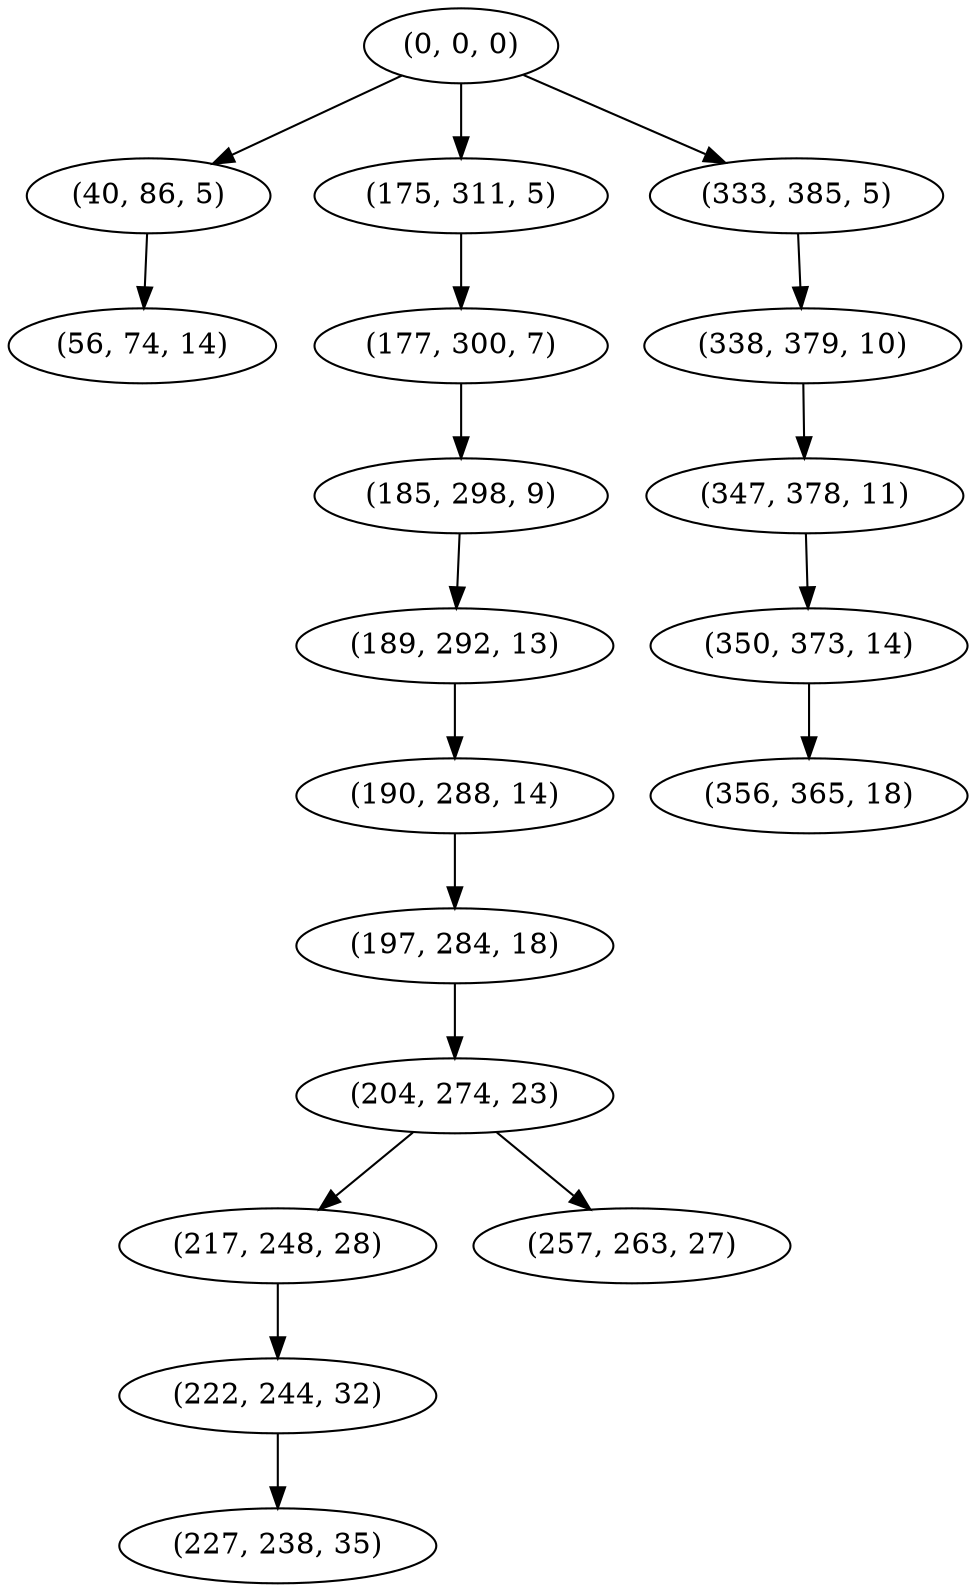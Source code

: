 digraph tree {
    "(0, 0, 0)";
    "(40, 86, 5)";
    "(56, 74, 14)";
    "(175, 311, 5)";
    "(177, 300, 7)";
    "(185, 298, 9)";
    "(189, 292, 13)";
    "(190, 288, 14)";
    "(197, 284, 18)";
    "(204, 274, 23)";
    "(217, 248, 28)";
    "(222, 244, 32)";
    "(227, 238, 35)";
    "(257, 263, 27)";
    "(333, 385, 5)";
    "(338, 379, 10)";
    "(347, 378, 11)";
    "(350, 373, 14)";
    "(356, 365, 18)";
    "(0, 0, 0)" -> "(40, 86, 5)";
    "(0, 0, 0)" -> "(175, 311, 5)";
    "(0, 0, 0)" -> "(333, 385, 5)";
    "(40, 86, 5)" -> "(56, 74, 14)";
    "(175, 311, 5)" -> "(177, 300, 7)";
    "(177, 300, 7)" -> "(185, 298, 9)";
    "(185, 298, 9)" -> "(189, 292, 13)";
    "(189, 292, 13)" -> "(190, 288, 14)";
    "(190, 288, 14)" -> "(197, 284, 18)";
    "(197, 284, 18)" -> "(204, 274, 23)";
    "(204, 274, 23)" -> "(217, 248, 28)";
    "(204, 274, 23)" -> "(257, 263, 27)";
    "(217, 248, 28)" -> "(222, 244, 32)";
    "(222, 244, 32)" -> "(227, 238, 35)";
    "(333, 385, 5)" -> "(338, 379, 10)";
    "(338, 379, 10)" -> "(347, 378, 11)";
    "(347, 378, 11)" -> "(350, 373, 14)";
    "(350, 373, 14)" -> "(356, 365, 18)";
}
